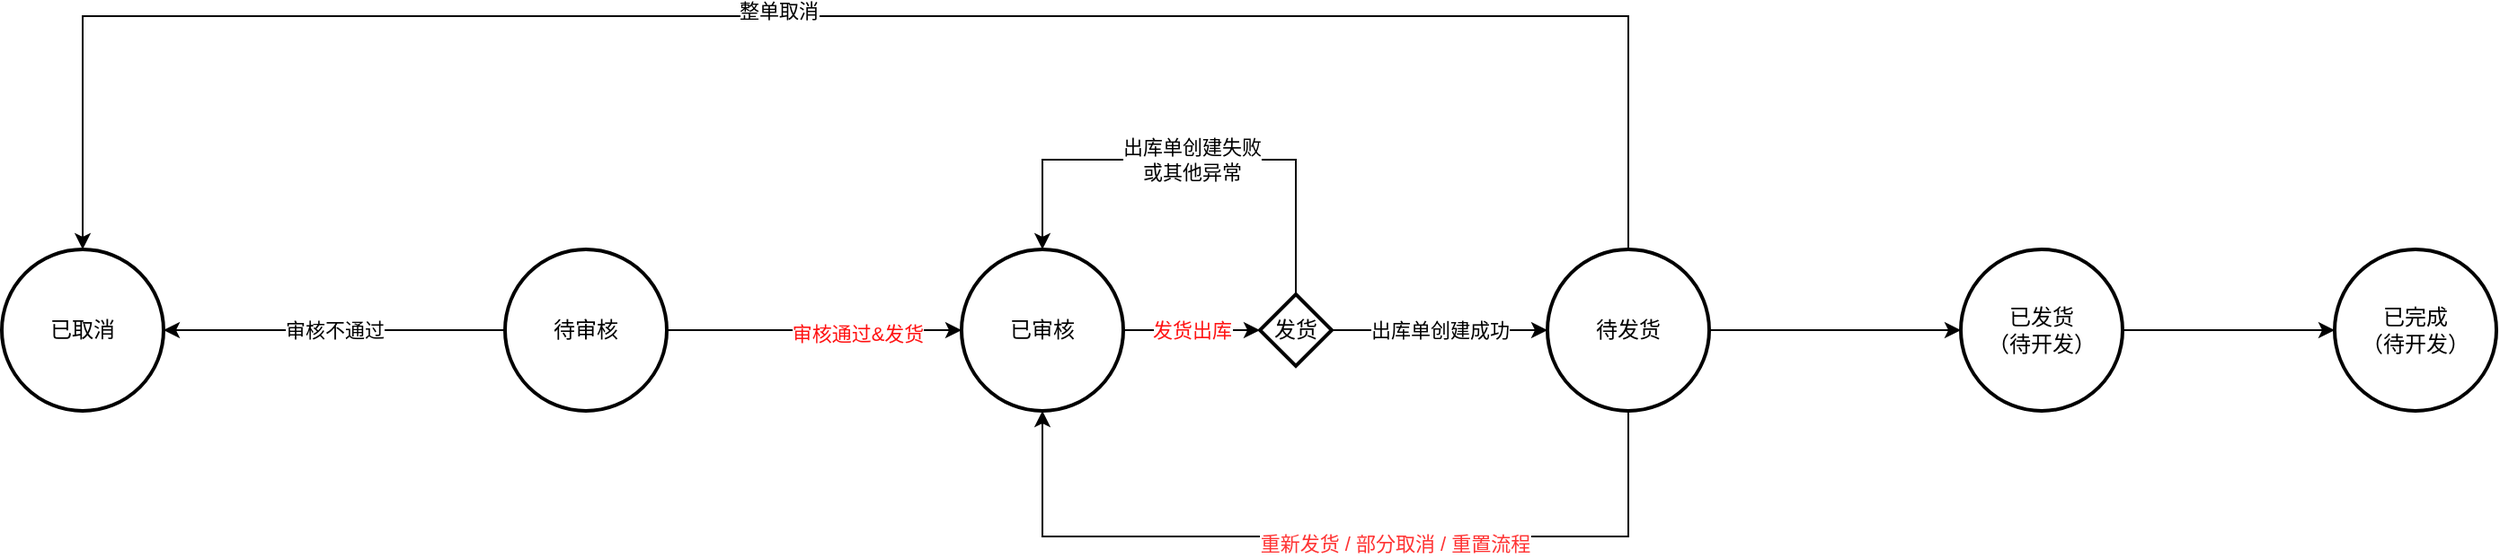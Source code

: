 <mxfile version="14.6.6" type="github">
  <diagram id="pGC3yCyet7f_lSMcF4nD" name="第 1 页">
    <mxGraphModel dx="2112" dy="748" grid="1" gridSize="10" guides="1" tooltips="1" connect="1" arrows="1" fold="1" page="1" pageScale="1" pageWidth="827" pageHeight="1169" math="0" shadow="0">
      <root>
        <mxCell id="0" />
        <mxCell id="1" parent="0" />
        <mxCell id="SdjTpYvlg89eEHBXR7mk-7" value="审核不通过" style="edgeStyle=orthogonalEdgeStyle;rounded=0;orthogonalLoop=1;jettySize=auto;html=1;exitX=0;exitY=0.5;exitDx=0;exitDy=0;exitPerimeter=0;entryX=1;entryY=0.5;entryDx=0;entryDy=0;entryPerimeter=0;" parent="1" source="SdjTpYvlg89eEHBXR7mk-2" target="SdjTpYvlg89eEHBXR7mk-6" edge="1">
          <mxGeometry relative="1" as="geometry" />
        </mxCell>
        <mxCell id="SdjTpYvlg89eEHBXR7mk-8" style="edgeStyle=orthogonalEdgeStyle;rounded=0;orthogonalLoop=1;jettySize=auto;html=1;entryX=0;entryY=0.5;entryDx=0;entryDy=0;entryPerimeter=0;" parent="1" source="SdjTpYvlg89eEHBXR7mk-2" target="SdjTpYvlg89eEHBXR7mk-3" edge="1">
          <mxGeometry relative="1" as="geometry" />
        </mxCell>
        <mxCell id="SdjTpYvlg89eEHBXR7mk-9" value="&lt;font color=&quot;#ff1212&quot;&gt;审核通过&amp;amp;发货&lt;/font&gt;" style="edgeLabel;html=1;align=center;verticalAlign=middle;resizable=0;points=[];" parent="SdjTpYvlg89eEHBXR7mk-8" vertex="1" connectable="0">
          <mxGeometry x="0.281" y="-2" relative="1" as="geometry">
            <mxPoint x="1" as="offset" />
          </mxGeometry>
        </mxCell>
        <mxCell id="SdjTpYvlg89eEHBXR7mk-2" value="待审核" style="strokeWidth=2;html=1;shape=mxgraph.flowchart.start_2;whiteSpace=wrap;" parent="1" vertex="1">
          <mxGeometry x="70" y="310" width="90" height="90" as="geometry" />
        </mxCell>
        <mxCell id="SdjTpYvlg89eEHBXR7mk-26" value="&lt;font color=&quot;#ff1212&quot;&gt;发货出库&lt;/font&gt;" style="edgeStyle=orthogonalEdgeStyle;rounded=0;orthogonalLoop=1;jettySize=auto;html=1;entryX=0;entryY=0.5;entryDx=0;entryDy=0;entryPerimeter=0;" parent="1" source="SdjTpYvlg89eEHBXR7mk-3" target="SdjTpYvlg89eEHBXR7mk-19" edge="1">
          <mxGeometry relative="1" as="geometry" />
        </mxCell>
        <mxCell id="SdjTpYvlg89eEHBXR7mk-3" value="已审核" style="strokeWidth=2;html=1;shape=mxgraph.flowchart.start_2;whiteSpace=wrap;" parent="1" vertex="1">
          <mxGeometry x="324" y="310" width="90" height="90" as="geometry" />
        </mxCell>
        <mxCell id="SdjTpYvlg89eEHBXR7mk-34" style="edgeStyle=orthogonalEdgeStyle;rounded=0;orthogonalLoop=1;jettySize=auto;html=1;entryX=0;entryY=0.5;entryDx=0;entryDy=0;entryPerimeter=0;" parent="1" source="SdjTpYvlg89eEHBXR7mk-4" target="SdjTpYvlg89eEHBXR7mk-5" edge="1">
          <mxGeometry relative="1" as="geometry" />
        </mxCell>
        <mxCell id="SdjTpYvlg89eEHBXR7mk-4" value="已发货&lt;br&gt;（待开发）" style="strokeWidth=2;html=1;shape=mxgraph.flowchart.start_2;whiteSpace=wrap;" parent="1" vertex="1">
          <mxGeometry x="880" y="310" width="90" height="90" as="geometry" />
        </mxCell>
        <mxCell id="SdjTpYvlg89eEHBXR7mk-5" value="已完成&lt;br&gt;（待开发）" style="strokeWidth=2;html=1;shape=mxgraph.flowchart.start_2;whiteSpace=wrap;" parent="1" vertex="1">
          <mxGeometry x="1088" y="310" width="90" height="90" as="geometry" />
        </mxCell>
        <mxCell id="SdjTpYvlg89eEHBXR7mk-6" value="已取消" style="strokeWidth=2;html=1;shape=mxgraph.flowchart.start_2;whiteSpace=wrap;" parent="1" vertex="1">
          <mxGeometry x="-210" y="310" width="90" height="90" as="geometry" />
        </mxCell>
        <mxCell id="SdjTpYvlg89eEHBXR7mk-27" style="edgeStyle=orthogonalEdgeStyle;rounded=0;orthogonalLoop=1;jettySize=auto;html=1;exitX=0.5;exitY=0;exitDx=0;exitDy=0;exitPerimeter=0;entryX=0.5;entryY=0;entryDx=0;entryDy=0;entryPerimeter=0;" parent="1" source="SdjTpYvlg89eEHBXR7mk-11" target="SdjTpYvlg89eEHBXR7mk-6" edge="1">
          <mxGeometry relative="1" as="geometry">
            <Array as="points">
              <mxPoint x="695" y="180" />
              <mxPoint x="-165" y="180" />
            </Array>
          </mxGeometry>
        </mxCell>
        <mxCell id="SdjTpYvlg89eEHBXR7mk-28" value="整单取消" style="edgeLabel;html=1;align=center;verticalAlign=middle;resizable=0;points=[];" parent="SdjTpYvlg89eEHBXR7mk-27" vertex="1" connectable="0">
          <mxGeometry x="0.077" y="-3" relative="1" as="geometry">
            <mxPoint as="offset" />
          </mxGeometry>
        </mxCell>
        <mxCell id="SdjTpYvlg89eEHBXR7mk-31" style="edgeStyle=orthogonalEdgeStyle;rounded=0;orthogonalLoop=1;jettySize=auto;html=1;entryX=0.5;entryY=1;entryDx=0;entryDy=0;entryPerimeter=0;" parent="1" source="SdjTpYvlg89eEHBXR7mk-11" target="SdjTpYvlg89eEHBXR7mk-3" edge="1">
          <mxGeometry relative="1" as="geometry">
            <Array as="points">
              <mxPoint x="695" y="470" />
              <mxPoint x="369" y="470" />
            </Array>
          </mxGeometry>
        </mxCell>
        <mxCell id="SdjTpYvlg89eEHBXR7mk-32" value="&lt;font color=&quot;#ff3333&quot;&gt;重新发货 / 部分取消 / 重置流程&lt;/font&gt;" style="edgeLabel;html=1;align=center;verticalAlign=middle;resizable=0;points=[];" parent="SdjTpYvlg89eEHBXR7mk-31" vertex="1" connectable="0">
          <mxGeometry x="-0.14" y="4" relative="1" as="geometry">
            <mxPoint as="offset" />
          </mxGeometry>
        </mxCell>
        <mxCell id="SdjTpYvlg89eEHBXR7mk-33" value="" style="edgeStyle=orthogonalEdgeStyle;rounded=0;orthogonalLoop=1;jettySize=auto;html=1;entryX=0;entryY=0.5;entryDx=0;entryDy=0;entryPerimeter=0;" parent="1" source="SdjTpYvlg89eEHBXR7mk-11" target="SdjTpYvlg89eEHBXR7mk-4" edge="1">
          <mxGeometry relative="1" as="geometry" />
        </mxCell>
        <mxCell id="SdjTpYvlg89eEHBXR7mk-11" value="待发货" style="strokeWidth=2;html=1;shape=mxgraph.flowchart.start_2;whiteSpace=wrap;" parent="1" vertex="1">
          <mxGeometry x="650" y="310" width="90" height="90" as="geometry" />
        </mxCell>
        <mxCell id="SdjTpYvlg89eEHBXR7mk-22" value="出库单创建成功" style="edgeStyle=orthogonalEdgeStyle;rounded=0;orthogonalLoop=1;jettySize=auto;html=1;entryX=0;entryY=0.5;entryDx=0;entryDy=0;entryPerimeter=0;" parent="1" source="SdjTpYvlg89eEHBXR7mk-19" target="SdjTpYvlg89eEHBXR7mk-11" edge="1">
          <mxGeometry relative="1" as="geometry" />
        </mxCell>
        <mxCell id="SdjTpYvlg89eEHBXR7mk-23" value="出库单创建失败&lt;br&gt;或其他异常" style="edgeStyle=orthogonalEdgeStyle;rounded=0;orthogonalLoop=1;jettySize=auto;html=1;exitX=0.5;exitY=0;exitDx=0;exitDy=0;exitPerimeter=0;entryX=0.5;entryY=0;entryDx=0;entryDy=0;entryPerimeter=0;" parent="1" source="SdjTpYvlg89eEHBXR7mk-19" target="SdjTpYvlg89eEHBXR7mk-3" edge="1">
          <mxGeometry relative="1" as="geometry">
            <Array as="points">
              <mxPoint x="510" y="260" />
              <mxPoint x="369" y="260" />
            </Array>
          </mxGeometry>
        </mxCell>
        <mxCell id="SdjTpYvlg89eEHBXR7mk-19" value="发货" style="strokeWidth=2;html=1;shape=mxgraph.flowchart.decision;whiteSpace=wrap;" parent="1" vertex="1">
          <mxGeometry x="490" y="335" width="40" height="40" as="geometry" />
        </mxCell>
      </root>
    </mxGraphModel>
  </diagram>
</mxfile>
